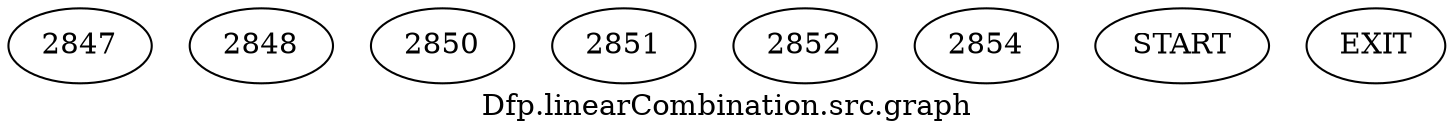 /* --------------------------------------------------- */
/* Generated by Dr. Garbage Control Flow Graph Factory */
/* http://www.drgarbage.com                            */
/* Version: 4.5.0.201508311741                         */
/* Retrieved on: 2020-01-06 17:43:38.695               */
/* --------------------------------------------------- */
digraph "Dfp.linearCombination.src.graph" {
 graph [label="Dfp.linearCombination.src.graph"];
 2 [label="2847" ]
 3 [label="2848" ]
 4 [label="2850" ]
 5 [label="2851" ]
 6 [label="2852" ]
 7 [label="2854" ]
 8 [label="START" ]
 9 [label="EXIT" ]
 8  2
 2  3
 2  4
 4  5
 6  5
 5  6
 5  7
 3  9
 7  9
}

